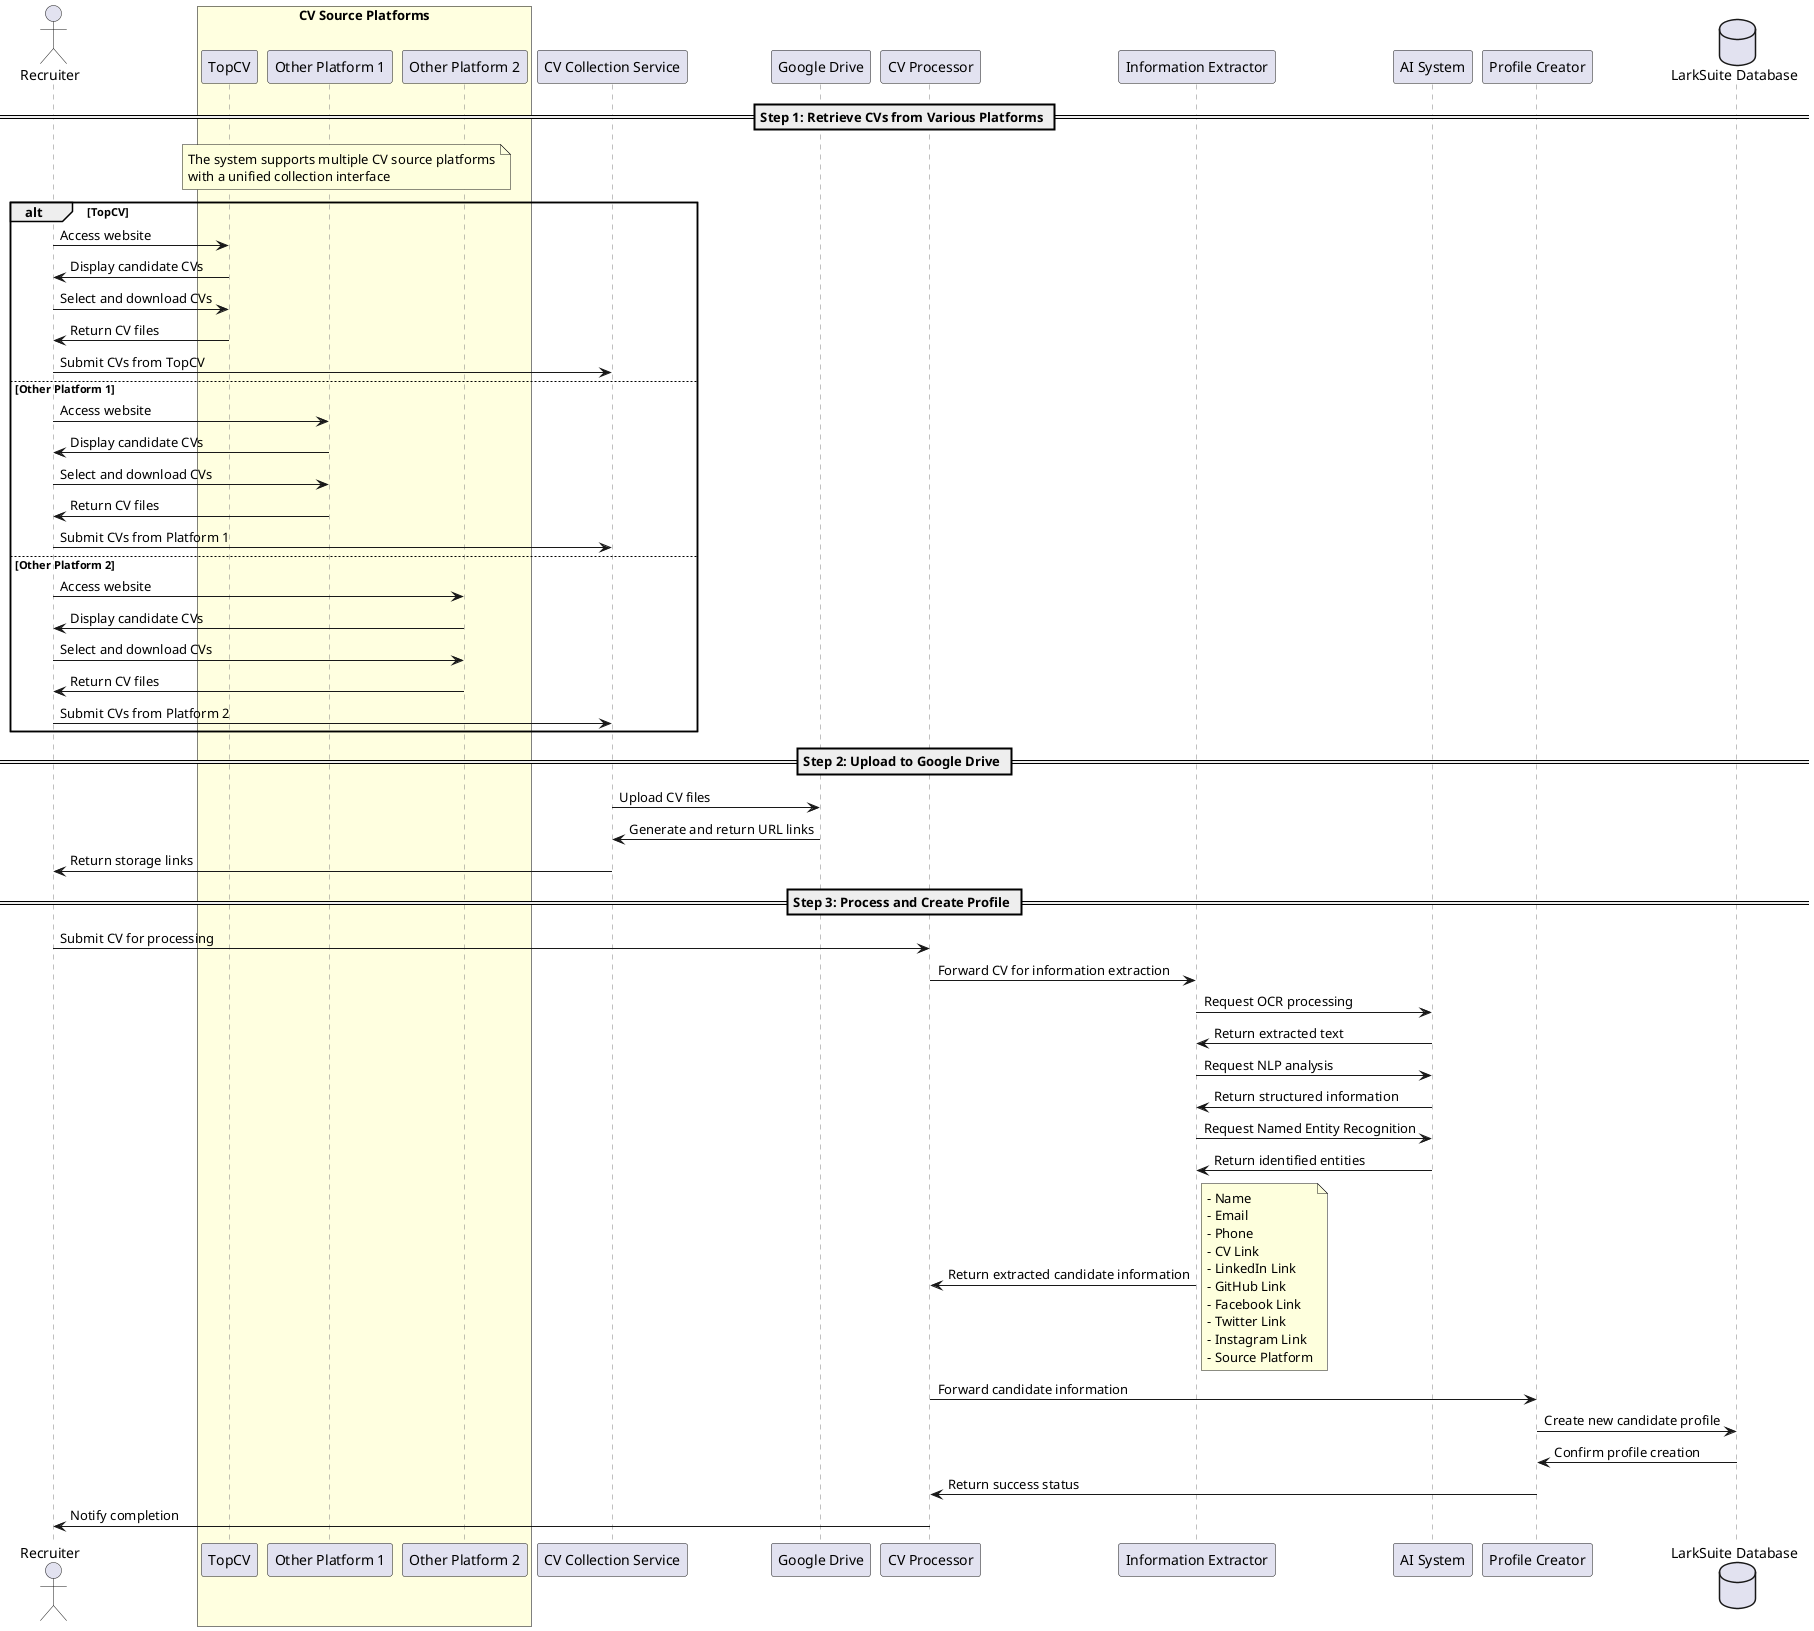 @startuml CV Collection Sequence

' Define participants
actor "Recruiter" as recruiter
box "CV Source Platforms" #LightYellow
    participant "TopCV" as topcv
    participant "Other Platform 1" as platform1
    participant "Other Platform 2" as platform2
end box
participant "CV Collection Service" as collector
participant "Google Drive" as gdrive
participant "CV Processor" as processor
participant "Information Extractor" as extractor
participant "AI System" as ai
participant "Profile Creator" as creator
database "LarkSuite Database" as larkdb

' Define sequence
== Step 1: Retrieve CVs from Various Platforms ==
note over topcv, platform2
  The system supports multiple CV source platforms
  with a unified collection interface
end note

alt TopCV
    recruiter -> topcv : Access website
    topcv -> recruiter : Display candidate CVs
    recruiter -> topcv : Select and download CVs
    topcv -> recruiter : Return CV files
    recruiter -> collector : Submit CVs from TopCV
else Other Platform 1
    recruiter -> platform1 : Access website
    platform1 -> recruiter : Display candidate CVs
    recruiter -> platform1 : Select and download CVs
    platform1 -> recruiter : Return CV files
    recruiter -> collector : Submit CVs from Platform 1
else Other Platform 2
    recruiter -> platform2 : Access website
    platform2 -> recruiter : Display candidate CVs
    recruiter -> platform2 : Select and download CVs
    platform2 -> recruiter : Return CV files
    recruiter -> collector : Submit CVs from Platform 2
end

== Step 2: Upload to Google Drive ==
collector -> gdrive : Upload CV files
gdrive -> collector : Generate and return URL links
collector -> recruiter : Return storage links

== Step 3: Process and Create Profile ==
recruiter -> processor : Submit CV for processing
processor -> extractor : Forward CV for information extraction
extractor -> ai : Request OCR processing
ai -> extractor : Return extracted text
extractor -> ai : Request NLP analysis
ai -> extractor : Return structured information
extractor -> ai : Request Named Entity Recognition
ai -> extractor : Return identified entities

extractor -> processor : Return extracted candidate information
note right
  - Name
  - Email
  - Phone
  - CV Link
  - LinkedIn Link
  - GitHub Link
  - Facebook Link
  - Twitter Link
  - Instagram Link
  - Source Platform
end note

processor -> creator : Forward candidate information
creator -> larkdb : Create new candidate profile
larkdb -> creator : Confirm profile creation
creator -> processor : Return success status
processor -> recruiter : Notify completion

' Style
skinparam sequence {
    ArrowColor Black
    ActorBorderColor Black
    LifeLineBorderColor Gray
    LifeLineBackgroundColor LightGray
    
    ParticipantBorderColor Black
    ParticipantBackgroundColor LightBlue
    ParticipantFontColor Black
    
    ActorBackgroundColor LightBlue
    ActorFontColor Black
    
    BoxBackgroundColor LightYellow
    BoxBorderColor Black
}

@enduml 